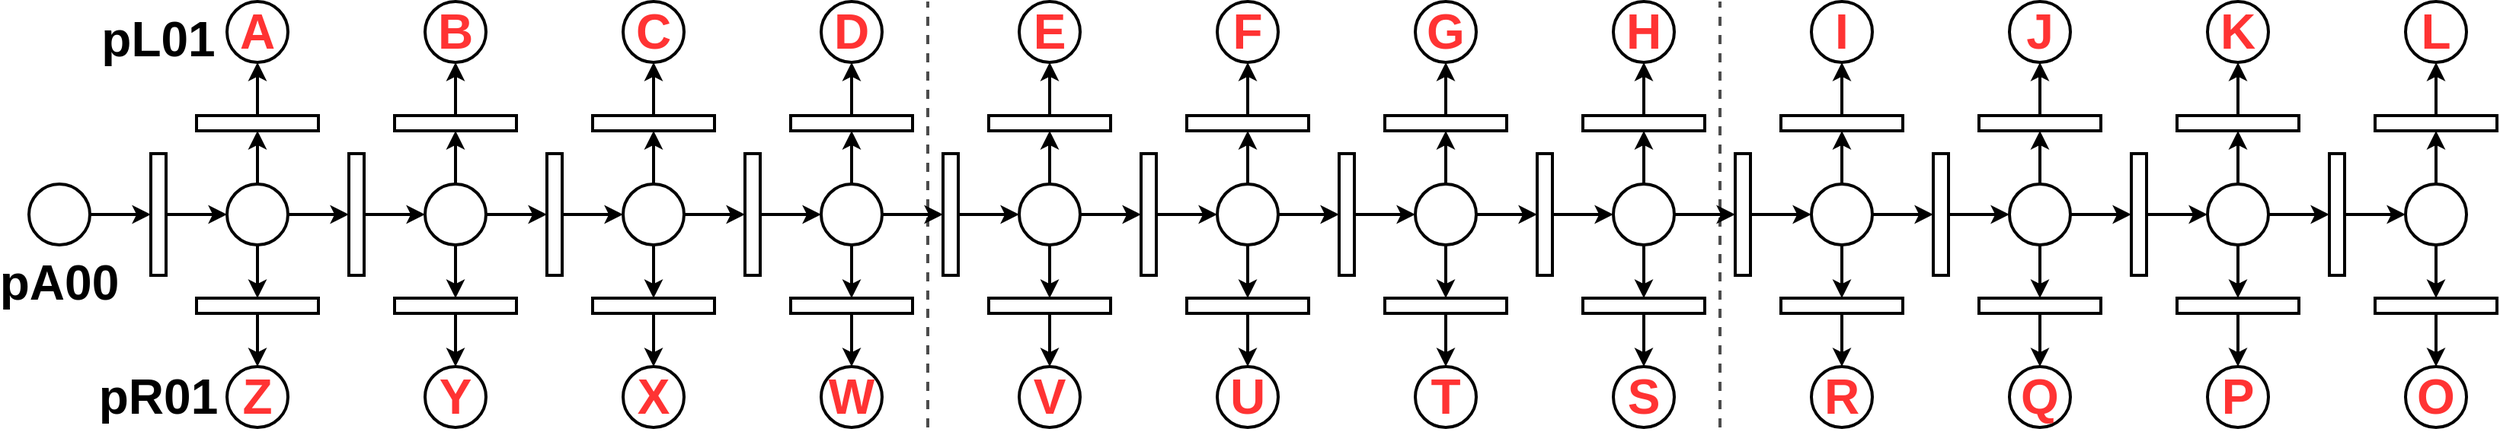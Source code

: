 <mxfile version="20.5.2" type="device"><diagram id="dBR6rt_kWTUoSspfD18B" name="Page-1"><mxGraphModel dx="1061" dy="991" grid="1" gridSize="10" guides="1" tooltips="1" connect="1" arrows="1" fold="1" page="1" pageScale="1" pageWidth="827" pageHeight="1169" math="0" shadow="0"><root><mxCell id="0"/><mxCell id="1" parent="0"/><mxCell id="VEYzYuu6H-eO6eJ5ovWu-5" style="edgeStyle=orthogonalEdgeStyle;rounded=0;orthogonalLoop=1;jettySize=auto;html=1;exitX=0.5;exitY=1;exitDx=0;exitDy=0;entryX=1;entryY=0.5;entryDx=0;entryDy=0;strokeWidth=2;" edge="1" parent="1" source="56P69AdpKdEKYjWRFR16-1" target="VEYzYuu6H-eO6eJ5ovWu-4"><mxGeometry relative="1" as="geometry"/></mxCell><mxCell id="VEYzYuu6H-eO6eJ5ovWu-9" style="edgeStyle=orthogonalEdgeStyle;rounded=0;orthogonalLoop=1;jettySize=auto;html=1;exitX=0.5;exitY=0;exitDx=0;exitDy=0;strokeWidth=2;" edge="1" parent="1" source="56P69AdpKdEKYjWRFR16-1" target="VEYzYuu6H-eO6eJ5ovWu-8"><mxGeometry relative="1" as="geometry"/></mxCell><mxCell id="VEYzYuu6H-eO6eJ5ovWu-13" style="edgeStyle=orthogonalEdgeStyle;rounded=0;orthogonalLoop=1;jettySize=auto;html=1;exitX=0;exitY=0.5;exitDx=0;exitDy=0;entryX=1;entryY=0.5;entryDx=0;entryDy=0;strokeWidth=2;" edge="1" parent="1" source="56P69AdpKdEKYjWRFR16-1" target="VEYzYuu6H-eO6eJ5ovWu-12"><mxGeometry relative="1" as="geometry"/></mxCell><mxCell id="56P69AdpKdEKYjWRFR16-1" value="" style="ellipse;whiteSpace=wrap;html=1;aspect=fixed;strokeWidth=2;direction=west;flipH=0;flipV=0;" parent="1" vertex="1"><mxGeometry x="190" y="480" width="40" height="40" as="geometry"/></mxCell><mxCell id="VEYzYuu6H-eO6eJ5ovWu-1" style="edgeStyle=orthogonalEdgeStyle;rounded=0;orthogonalLoop=1;jettySize=auto;html=1;exitX=0;exitY=0.5;exitDx=0;exitDy=0;entryX=1;entryY=0.5;entryDx=0;entryDy=0;strokeWidth=2;" edge="1" parent="1" source="56P69AdpKdEKYjWRFR16-6" target="56P69AdpKdEKYjWRFR16-68"><mxGeometry relative="1" as="geometry"/></mxCell><mxCell id="56P69AdpKdEKYjWRFR16-6" value="" style="ellipse;whiteSpace=wrap;html=1;aspect=fixed;strokeWidth=2;direction=west;flipH=0;flipV=0;" parent="1" vertex="1"><mxGeometry x="60" y="480" width="40" height="40" as="geometry"/></mxCell><mxCell id="VEYzYuu6H-eO6eJ5ovWu-2" style="edgeStyle=orthogonalEdgeStyle;rounded=0;orthogonalLoop=1;jettySize=auto;html=1;exitX=0;exitY=0.5;exitDx=0;exitDy=0;entryX=1;entryY=0.5;entryDx=0;entryDy=0;strokeWidth=2;" edge="1" parent="1" source="56P69AdpKdEKYjWRFR16-68" target="56P69AdpKdEKYjWRFR16-1"><mxGeometry relative="1" as="geometry"/></mxCell><mxCell id="56P69AdpKdEKYjWRFR16-68" value="" style="rounded=0;whiteSpace=wrap;html=1;strokeWidth=2;direction=west;flipH=0;flipV=0;" parent="1" vertex="1"><mxGeometry x="140" y="460" width="10" height="80" as="geometry"/></mxCell><mxCell id="VEYzYuu6H-eO6eJ5ovWu-7" style="edgeStyle=orthogonalEdgeStyle;rounded=0;orthogonalLoop=1;jettySize=auto;html=1;exitX=0;exitY=0.5;exitDx=0;exitDy=0;entryX=0.5;entryY=0;entryDx=0;entryDy=0;strokeWidth=2;" edge="1" parent="1" source="VEYzYuu6H-eO6eJ5ovWu-4" target="VEYzYuu6H-eO6eJ5ovWu-6"><mxGeometry relative="1" as="geometry"/></mxCell><mxCell id="VEYzYuu6H-eO6eJ5ovWu-4" value="" style="rounded=0;whiteSpace=wrap;html=1;strokeWidth=2;direction=west;flipH=0;flipV=0;rotation=-90;" vertex="1" parent="1"><mxGeometry x="205" y="400" width="10" height="80" as="geometry"/></mxCell><mxCell id="VEYzYuu6H-eO6eJ5ovWu-6" value="" style="ellipse;whiteSpace=wrap;html=1;aspect=fixed;strokeWidth=2;direction=west;flipH=0;flipV=0;" vertex="1" parent="1"><mxGeometry x="190" y="360" width="40" height="40" as="geometry"/></mxCell><mxCell id="VEYzYuu6H-eO6eJ5ovWu-11" style="edgeStyle=orthogonalEdgeStyle;rounded=0;orthogonalLoop=1;jettySize=auto;html=1;exitX=1;exitY=0.5;exitDx=0;exitDy=0;entryX=0.5;entryY=1;entryDx=0;entryDy=0;strokeWidth=2;" edge="1" parent="1" source="VEYzYuu6H-eO6eJ5ovWu-8" target="VEYzYuu6H-eO6eJ5ovWu-10"><mxGeometry relative="1" as="geometry"/></mxCell><mxCell id="VEYzYuu6H-eO6eJ5ovWu-8" value="" style="rounded=0;whiteSpace=wrap;html=1;strokeWidth=2;direction=west;flipH=0;flipV=0;rotation=-90;" vertex="1" parent="1"><mxGeometry x="205" y="520" width="10" height="80" as="geometry"/></mxCell><mxCell id="VEYzYuu6H-eO6eJ5ovWu-10" value="" style="ellipse;whiteSpace=wrap;html=1;aspect=fixed;strokeWidth=2;direction=west;flipH=0;flipV=0;" vertex="1" parent="1"><mxGeometry x="190" y="600" width="40" height="40" as="geometry"/></mxCell><mxCell id="VEYzYuu6H-eO6eJ5ovWu-25" style="edgeStyle=orthogonalEdgeStyle;rounded=0;orthogonalLoop=1;jettySize=auto;html=1;exitX=0;exitY=0.5;exitDx=0;exitDy=0;entryX=1;entryY=0.5;entryDx=0;entryDy=0;strokeWidth=2;" edge="1" parent="1" source="VEYzYuu6H-eO6eJ5ovWu-12" target="VEYzYuu6H-eO6eJ5ovWu-17"><mxGeometry relative="1" as="geometry"/></mxCell><mxCell id="VEYzYuu6H-eO6eJ5ovWu-12" value="" style="rounded=0;whiteSpace=wrap;html=1;strokeWidth=2;direction=west;flipH=0;flipV=0;" vertex="1" parent="1"><mxGeometry x="270" y="460" width="10" height="80" as="geometry"/></mxCell><mxCell id="VEYzYuu6H-eO6eJ5ovWu-14" style="edgeStyle=orthogonalEdgeStyle;rounded=0;orthogonalLoop=1;jettySize=auto;html=1;exitX=0.5;exitY=1;exitDx=0;exitDy=0;entryX=1;entryY=0.5;entryDx=0;entryDy=0;strokeWidth=2;" edge="1" parent="1" source="VEYzYuu6H-eO6eJ5ovWu-17" target="VEYzYuu6H-eO6eJ5ovWu-19"><mxGeometry relative="1" as="geometry"/></mxCell><mxCell id="VEYzYuu6H-eO6eJ5ovWu-15" style="edgeStyle=orthogonalEdgeStyle;rounded=0;orthogonalLoop=1;jettySize=auto;html=1;exitX=0.5;exitY=0;exitDx=0;exitDy=0;strokeWidth=2;" edge="1" parent="1" source="VEYzYuu6H-eO6eJ5ovWu-17" target="VEYzYuu6H-eO6eJ5ovWu-22"><mxGeometry relative="1" as="geometry"/></mxCell><mxCell id="VEYzYuu6H-eO6eJ5ovWu-16" style="edgeStyle=orthogonalEdgeStyle;rounded=0;orthogonalLoop=1;jettySize=auto;html=1;exitX=0;exitY=0.5;exitDx=0;exitDy=0;entryX=1;entryY=0.5;entryDx=0;entryDy=0;strokeWidth=2;" edge="1" parent="1" source="VEYzYuu6H-eO6eJ5ovWu-17" target="VEYzYuu6H-eO6eJ5ovWu-24"><mxGeometry relative="1" as="geometry"/></mxCell><mxCell id="VEYzYuu6H-eO6eJ5ovWu-17" value="" style="ellipse;whiteSpace=wrap;html=1;aspect=fixed;strokeWidth=2;direction=west;flipH=0;flipV=0;" vertex="1" parent="1"><mxGeometry x="320" y="480" width="40" height="40" as="geometry"/></mxCell><mxCell id="VEYzYuu6H-eO6eJ5ovWu-18" style="edgeStyle=orthogonalEdgeStyle;rounded=0;orthogonalLoop=1;jettySize=auto;html=1;exitX=0;exitY=0.5;exitDx=0;exitDy=0;entryX=0.5;entryY=0;entryDx=0;entryDy=0;strokeWidth=2;" edge="1" parent="1" source="VEYzYuu6H-eO6eJ5ovWu-19" target="VEYzYuu6H-eO6eJ5ovWu-20"><mxGeometry relative="1" as="geometry"/></mxCell><mxCell id="VEYzYuu6H-eO6eJ5ovWu-19" value="" style="rounded=0;whiteSpace=wrap;html=1;strokeWidth=2;direction=west;flipH=0;flipV=0;rotation=-90;" vertex="1" parent="1"><mxGeometry x="335" y="400" width="10" height="80" as="geometry"/></mxCell><mxCell id="VEYzYuu6H-eO6eJ5ovWu-20" value="" style="ellipse;whiteSpace=wrap;html=1;aspect=fixed;strokeWidth=2;direction=west;flipH=0;flipV=0;" vertex="1" parent="1"><mxGeometry x="320" y="360" width="40" height="40" as="geometry"/></mxCell><mxCell id="VEYzYuu6H-eO6eJ5ovWu-21" style="edgeStyle=orthogonalEdgeStyle;rounded=0;orthogonalLoop=1;jettySize=auto;html=1;exitX=1;exitY=0.5;exitDx=0;exitDy=0;entryX=0.5;entryY=1;entryDx=0;entryDy=0;strokeWidth=2;" edge="1" parent="1" source="VEYzYuu6H-eO6eJ5ovWu-22" target="VEYzYuu6H-eO6eJ5ovWu-23"><mxGeometry relative="1" as="geometry"/></mxCell><mxCell id="VEYzYuu6H-eO6eJ5ovWu-22" value="" style="rounded=0;whiteSpace=wrap;html=1;strokeWidth=2;direction=west;flipH=0;flipV=0;rotation=-90;" vertex="1" parent="1"><mxGeometry x="335" y="520" width="10" height="80" as="geometry"/></mxCell><mxCell id="VEYzYuu6H-eO6eJ5ovWu-23" value="" style="ellipse;whiteSpace=wrap;html=1;aspect=fixed;strokeWidth=2;direction=west;flipH=0;flipV=0;" vertex="1" parent="1"><mxGeometry x="320" y="600" width="40" height="40" as="geometry"/></mxCell><mxCell id="VEYzYuu6H-eO6eJ5ovWu-47" style="edgeStyle=orthogonalEdgeStyle;rounded=0;orthogonalLoop=1;jettySize=auto;html=1;exitX=0;exitY=0.5;exitDx=0;exitDy=0;entryX=1;entryY=0.5;entryDx=0;entryDy=0;strokeWidth=2;" edge="1" parent="1" source="VEYzYuu6H-eO6eJ5ovWu-24" target="VEYzYuu6H-eO6eJ5ovWu-29"><mxGeometry relative="1" as="geometry"/></mxCell><mxCell id="VEYzYuu6H-eO6eJ5ovWu-24" value="" style="rounded=0;whiteSpace=wrap;html=1;strokeWidth=2;direction=west;flipH=0;flipV=0;" vertex="1" parent="1"><mxGeometry x="400" y="460" width="10" height="80" as="geometry"/></mxCell><mxCell id="VEYzYuu6H-eO6eJ5ovWu-26" style="edgeStyle=orthogonalEdgeStyle;rounded=0;orthogonalLoop=1;jettySize=auto;html=1;exitX=0.5;exitY=1;exitDx=0;exitDy=0;entryX=1;entryY=0.5;entryDx=0;entryDy=0;strokeWidth=2;" edge="1" parent="1" source="VEYzYuu6H-eO6eJ5ovWu-29"><mxGeometry relative="1" as="geometry"><mxPoint x="470.0" y="445" as="targetPoint"/></mxGeometry></mxCell><mxCell id="VEYzYuu6H-eO6eJ5ovWu-27" style="edgeStyle=orthogonalEdgeStyle;rounded=0;orthogonalLoop=1;jettySize=auto;html=1;exitX=0.5;exitY=0;exitDx=0;exitDy=0;strokeWidth=2;" edge="1" parent="1" source="VEYzYuu6H-eO6eJ5ovWu-29"><mxGeometry relative="1" as="geometry"><mxPoint x="470.0" y="555" as="targetPoint"/></mxGeometry></mxCell><mxCell id="VEYzYuu6H-eO6eJ5ovWu-28" style="edgeStyle=orthogonalEdgeStyle;rounded=0;orthogonalLoop=1;jettySize=auto;html=1;exitX=0;exitY=0.5;exitDx=0;exitDy=0;entryX=1;entryY=0.5;entryDx=0;entryDy=0;strokeWidth=2;" edge="1" parent="1" source="VEYzYuu6H-eO6eJ5ovWu-29" target="VEYzYuu6H-eO6eJ5ovWu-35"><mxGeometry relative="1" as="geometry"/></mxCell><mxCell id="VEYzYuu6H-eO6eJ5ovWu-29" value="" style="ellipse;whiteSpace=wrap;html=1;aspect=fixed;strokeWidth=2;direction=west;flipH=0;flipV=0;" vertex="1" parent="1"><mxGeometry x="450" y="480" width="40" height="40" as="geometry"/></mxCell><mxCell id="VEYzYuu6H-eO6eJ5ovWu-30" style="edgeStyle=orthogonalEdgeStyle;rounded=0;orthogonalLoop=1;jettySize=auto;html=1;exitX=0;exitY=0.5;exitDx=0;exitDy=0;entryX=0.5;entryY=0;entryDx=0;entryDy=0;strokeWidth=2;" edge="1" parent="1" target="VEYzYuu6H-eO6eJ5ovWu-31"><mxGeometry relative="1" as="geometry"><mxPoint x="470.0" y="435" as="sourcePoint"/></mxGeometry></mxCell><mxCell id="VEYzYuu6H-eO6eJ5ovWu-31" value="" style="ellipse;whiteSpace=wrap;html=1;aspect=fixed;strokeWidth=2;direction=west;flipH=0;flipV=0;" vertex="1" parent="1"><mxGeometry x="450" y="360" width="40" height="40" as="geometry"/></mxCell><mxCell id="VEYzYuu6H-eO6eJ5ovWu-32" style="edgeStyle=orthogonalEdgeStyle;rounded=0;orthogonalLoop=1;jettySize=auto;html=1;exitX=1;exitY=0.5;exitDx=0;exitDy=0;entryX=0.5;entryY=1;entryDx=0;entryDy=0;strokeWidth=2;" edge="1" parent="1" target="VEYzYuu6H-eO6eJ5ovWu-33"><mxGeometry relative="1" as="geometry"><mxPoint x="470.0" y="565" as="sourcePoint"/></mxGeometry></mxCell><mxCell id="VEYzYuu6H-eO6eJ5ovWu-33" value="" style="ellipse;whiteSpace=wrap;html=1;aspect=fixed;strokeWidth=2;direction=west;flipH=0;flipV=0;" vertex="1" parent="1"><mxGeometry x="450" y="600" width="40" height="40" as="geometry"/></mxCell><mxCell id="VEYzYuu6H-eO6eJ5ovWu-34" style="edgeStyle=orthogonalEdgeStyle;rounded=0;orthogonalLoop=1;jettySize=auto;html=1;exitX=0;exitY=0.5;exitDx=0;exitDy=0;entryX=1;entryY=0.5;entryDx=0;entryDy=0;strokeWidth=2;" edge="1" parent="1" source="VEYzYuu6H-eO6eJ5ovWu-35" target="VEYzYuu6H-eO6eJ5ovWu-39"><mxGeometry relative="1" as="geometry"/></mxCell><mxCell id="VEYzYuu6H-eO6eJ5ovWu-35" value="" style="rounded=0;whiteSpace=wrap;html=1;strokeWidth=2;direction=west;flipH=0;flipV=0;" vertex="1" parent="1"><mxGeometry x="530" y="460" width="10" height="80" as="geometry"/></mxCell><mxCell id="VEYzYuu6H-eO6eJ5ovWu-36" style="edgeStyle=orthogonalEdgeStyle;rounded=0;orthogonalLoop=1;jettySize=auto;html=1;exitX=0.5;exitY=1;exitDx=0;exitDy=0;entryX=1;entryY=0.5;entryDx=0;entryDy=0;strokeWidth=2;" edge="1" parent="1" source="VEYzYuu6H-eO6eJ5ovWu-39" target="VEYzYuu6H-eO6eJ5ovWu-41"><mxGeometry relative="1" as="geometry"/></mxCell><mxCell id="VEYzYuu6H-eO6eJ5ovWu-37" style="edgeStyle=orthogonalEdgeStyle;rounded=0;orthogonalLoop=1;jettySize=auto;html=1;exitX=0.5;exitY=0;exitDx=0;exitDy=0;strokeWidth=2;" edge="1" parent="1" source="VEYzYuu6H-eO6eJ5ovWu-39" target="VEYzYuu6H-eO6eJ5ovWu-44"><mxGeometry relative="1" as="geometry"/></mxCell><mxCell id="VEYzYuu6H-eO6eJ5ovWu-38" style="edgeStyle=orthogonalEdgeStyle;rounded=0;orthogonalLoop=1;jettySize=auto;html=1;exitX=0;exitY=0.5;exitDx=0;exitDy=0;entryX=1;entryY=0.5;entryDx=0;entryDy=0;strokeWidth=2;" edge="1" parent="1" source="VEYzYuu6H-eO6eJ5ovWu-39" target="VEYzYuu6H-eO6eJ5ovWu-46"><mxGeometry relative="1" as="geometry"/></mxCell><mxCell id="VEYzYuu6H-eO6eJ5ovWu-39" value="" style="ellipse;whiteSpace=wrap;html=1;aspect=fixed;strokeWidth=2;direction=west;flipH=0;flipV=0;" vertex="1" parent="1"><mxGeometry x="580" y="480" width="40" height="40" as="geometry"/></mxCell><mxCell id="VEYzYuu6H-eO6eJ5ovWu-40" style="edgeStyle=orthogonalEdgeStyle;rounded=0;orthogonalLoop=1;jettySize=auto;html=1;exitX=0;exitY=0.5;exitDx=0;exitDy=0;entryX=0.5;entryY=0;entryDx=0;entryDy=0;strokeWidth=2;" edge="1" parent="1" source="VEYzYuu6H-eO6eJ5ovWu-41" target="VEYzYuu6H-eO6eJ5ovWu-42"><mxGeometry relative="1" as="geometry"/></mxCell><mxCell id="VEYzYuu6H-eO6eJ5ovWu-41" value="" style="rounded=0;whiteSpace=wrap;html=1;strokeWidth=2;direction=west;flipH=0;flipV=0;rotation=-90;" vertex="1" parent="1"><mxGeometry x="595" y="400" width="10" height="80" as="geometry"/></mxCell><mxCell id="VEYzYuu6H-eO6eJ5ovWu-42" value="" style="ellipse;whiteSpace=wrap;html=1;aspect=fixed;strokeWidth=2;direction=west;flipH=0;flipV=0;" vertex="1" parent="1"><mxGeometry x="580" y="360" width="40" height="40" as="geometry"/></mxCell><mxCell id="VEYzYuu6H-eO6eJ5ovWu-43" style="edgeStyle=orthogonalEdgeStyle;rounded=0;orthogonalLoop=1;jettySize=auto;html=1;exitX=1;exitY=0.5;exitDx=0;exitDy=0;entryX=0.5;entryY=1;entryDx=0;entryDy=0;strokeWidth=2;" edge="1" parent="1" source="VEYzYuu6H-eO6eJ5ovWu-44" target="VEYzYuu6H-eO6eJ5ovWu-45"><mxGeometry relative="1" as="geometry"/></mxCell><mxCell id="VEYzYuu6H-eO6eJ5ovWu-44" value="" style="rounded=0;whiteSpace=wrap;html=1;strokeWidth=2;direction=west;flipH=0;flipV=0;rotation=-90;" vertex="1" parent="1"><mxGeometry x="595" y="520" width="10" height="80" as="geometry"/></mxCell><mxCell id="VEYzYuu6H-eO6eJ5ovWu-45" value="" style="ellipse;whiteSpace=wrap;html=1;aspect=fixed;strokeWidth=2;direction=west;flipH=0;flipV=0;" vertex="1" parent="1"><mxGeometry x="580" y="600" width="40" height="40" as="geometry"/></mxCell><mxCell id="VEYzYuu6H-eO6eJ5ovWu-95" style="edgeStyle=orthogonalEdgeStyle;rounded=0;orthogonalLoop=1;jettySize=auto;html=1;exitX=0;exitY=0.5;exitDx=0;exitDy=0;entryX=1;entryY=0.5;entryDx=0;entryDy=0;strokeWidth=2;" edge="1" parent="1" source="VEYzYuu6H-eO6eJ5ovWu-46" target="VEYzYuu6H-eO6eJ5ovWu-53"><mxGeometry relative="1" as="geometry"/></mxCell><mxCell id="VEYzYuu6H-eO6eJ5ovWu-46" value="" style="rounded=0;whiteSpace=wrap;html=1;strokeWidth=2;direction=west;flipH=0;flipV=0;" vertex="1" parent="1"><mxGeometry x="660" y="460" width="10" height="80" as="geometry"/></mxCell><mxCell id="VEYzYuu6H-eO6eJ5ovWu-48" value="" style="rounded=0;whiteSpace=wrap;html=1;strokeWidth=2;direction=west;flipH=0;flipV=0;rotation=-90;" vertex="1" parent="1"><mxGeometry x="465" y="520" width="10" height="80" as="geometry"/></mxCell><mxCell id="VEYzYuu6H-eO6eJ5ovWu-49" value="" style="rounded=0;whiteSpace=wrap;html=1;strokeWidth=2;direction=west;flipH=0;flipV=0;rotation=-90;" vertex="1" parent="1"><mxGeometry x="465" y="400" width="10" height="80" as="geometry"/></mxCell><mxCell id="VEYzYuu6H-eO6eJ5ovWu-50" style="edgeStyle=orthogonalEdgeStyle;rounded=0;orthogonalLoop=1;jettySize=auto;html=1;exitX=0.5;exitY=1;exitDx=0;exitDy=0;entryX=1;entryY=0.5;entryDx=0;entryDy=0;strokeWidth=2;" edge="1" parent="1" source="VEYzYuu6H-eO6eJ5ovWu-53"><mxGeometry relative="1" as="geometry"><mxPoint x="730" y="445" as="targetPoint"/></mxGeometry></mxCell><mxCell id="VEYzYuu6H-eO6eJ5ovWu-51" style="edgeStyle=orthogonalEdgeStyle;rounded=0;orthogonalLoop=1;jettySize=auto;html=1;exitX=0.5;exitY=0;exitDx=0;exitDy=0;strokeWidth=2;" edge="1" parent="1" source="VEYzYuu6H-eO6eJ5ovWu-53"><mxGeometry relative="1" as="geometry"><mxPoint x="730" y="555" as="targetPoint"/></mxGeometry></mxCell><mxCell id="VEYzYuu6H-eO6eJ5ovWu-52" style="edgeStyle=orthogonalEdgeStyle;rounded=0;orthogonalLoop=1;jettySize=auto;html=1;exitX=0;exitY=0.5;exitDx=0;exitDy=0;entryX=1;entryY=0.5;entryDx=0;entryDy=0;strokeWidth=2;" edge="1" parent="1" source="VEYzYuu6H-eO6eJ5ovWu-53" target="VEYzYuu6H-eO6eJ5ovWu-59"><mxGeometry relative="1" as="geometry"/></mxCell><mxCell id="VEYzYuu6H-eO6eJ5ovWu-53" value="" style="ellipse;whiteSpace=wrap;html=1;aspect=fixed;strokeWidth=2;direction=west;flipH=0;flipV=0;" vertex="1" parent="1"><mxGeometry x="710" y="480" width="40" height="40" as="geometry"/></mxCell><mxCell id="VEYzYuu6H-eO6eJ5ovWu-54" style="edgeStyle=orthogonalEdgeStyle;rounded=0;orthogonalLoop=1;jettySize=auto;html=1;exitX=0;exitY=0.5;exitDx=0;exitDy=0;entryX=0.5;entryY=0;entryDx=0;entryDy=0;strokeWidth=2;" edge="1" parent="1" target="VEYzYuu6H-eO6eJ5ovWu-55"><mxGeometry relative="1" as="geometry"><mxPoint x="730" y="435" as="sourcePoint"/></mxGeometry></mxCell><mxCell id="VEYzYuu6H-eO6eJ5ovWu-55" value="" style="ellipse;whiteSpace=wrap;html=1;aspect=fixed;strokeWidth=2;direction=west;flipH=0;flipV=0;" vertex="1" parent="1"><mxGeometry x="710" y="360" width="40" height="40" as="geometry"/></mxCell><mxCell id="VEYzYuu6H-eO6eJ5ovWu-56" style="edgeStyle=orthogonalEdgeStyle;rounded=0;orthogonalLoop=1;jettySize=auto;html=1;exitX=1;exitY=0.5;exitDx=0;exitDy=0;entryX=0.5;entryY=1;entryDx=0;entryDy=0;strokeWidth=2;" edge="1" parent="1" target="VEYzYuu6H-eO6eJ5ovWu-57"><mxGeometry relative="1" as="geometry"><mxPoint x="730" y="565" as="sourcePoint"/></mxGeometry></mxCell><mxCell id="VEYzYuu6H-eO6eJ5ovWu-57" value="" style="ellipse;whiteSpace=wrap;html=1;aspect=fixed;strokeWidth=2;direction=west;flipH=0;flipV=0;" vertex="1" parent="1"><mxGeometry x="710" y="600" width="40" height="40" as="geometry"/></mxCell><mxCell id="VEYzYuu6H-eO6eJ5ovWu-58" style="edgeStyle=orthogonalEdgeStyle;rounded=0;orthogonalLoop=1;jettySize=auto;html=1;exitX=0;exitY=0.5;exitDx=0;exitDy=0;entryX=1;entryY=0.5;entryDx=0;entryDy=0;strokeWidth=2;" edge="1" parent="1" source="VEYzYuu6H-eO6eJ5ovWu-59" target="VEYzYuu6H-eO6eJ5ovWu-63"><mxGeometry relative="1" as="geometry"/></mxCell><mxCell id="VEYzYuu6H-eO6eJ5ovWu-59" value="" style="rounded=0;whiteSpace=wrap;html=1;strokeWidth=2;direction=west;flipH=0;flipV=0;" vertex="1" parent="1"><mxGeometry x="790" y="460" width="10" height="80" as="geometry"/></mxCell><mxCell id="VEYzYuu6H-eO6eJ5ovWu-60" style="edgeStyle=orthogonalEdgeStyle;rounded=0;orthogonalLoop=1;jettySize=auto;html=1;exitX=0.5;exitY=1;exitDx=0;exitDy=0;entryX=1;entryY=0.5;entryDx=0;entryDy=0;strokeWidth=2;" edge="1" parent="1" source="VEYzYuu6H-eO6eJ5ovWu-63" target="VEYzYuu6H-eO6eJ5ovWu-65"><mxGeometry relative="1" as="geometry"/></mxCell><mxCell id="VEYzYuu6H-eO6eJ5ovWu-61" style="edgeStyle=orthogonalEdgeStyle;rounded=0;orthogonalLoop=1;jettySize=auto;html=1;exitX=0.5;exitY=0;exitDx=0;exitDy=0;strokeWidth=2;" edge="1" parent="1" source="VEYzYuu6H-eO6eJ5ovWu-63" target="VEYzYuu6H-eO6eJ5ovWu-68"><mxGeometry relative="1" as="geometry"/></mxCell><mxCell id="VEYzYuu6H-eO6eJ5ovWu-62" style="edgeStyle=orthogonalEdgeStyle;rounded=0;orthogonalLoop=1;jettySize=auto;html=1;exitX=0;exitY=0.5;exitDx=0;exitDy=0;entryX=1;entryY=0.5;entryDx=0;entryDy=0;strokeWidth=2;" edge="1" parent="1" source="VEYzYuu6H-eO6eJ5ovWu-63" target="VEYzYuu6H-eO6eJ5ovWu-71"><mxGeometry relative="1" as="geometry"/></mxCell><mxCell id="VEYzYuu6H-eO6eJ5ovWu-63" value="" style="ellipse;whiteSpace=wrap;html=1;aspect=fixed;strokeWidth=2;direction=west;flipH=0;flipV=0;" vertex="1" parent="1"><mxGeometry x="840" y="480" width="40" height="40" as="geometry"/></mxCell><mxCell id="VEYzYuu6H-eO6eJ5ovWu-64" style="edgeStyle=orthogonalEdgeStyle;rounded=0;orthogonalLoop=1;jettySize=auto;html=1;exitX=0;exitY=0.5;exitDx=0;exitDy=0;entryX=0.5;entryY=0;entryDx=0;entryDy=0;strokeWidth=2;" edge="1" parent="1" source="VEYzYuu6H-eO6eJ5ovWu-65" target="VEYzYuu6H-eO6eJ5ovWu-66"><mxGeometry relative="1" as="geometry"/></mxCell><mxCell id="VEYzYuu6H-eO6eJ5ovWu-65" value="" style="rounded=0;whiteSpace=wrap;html=1;strokeWidth=2;direction=west;flipH=0;flipV=0;rotation=-90;" vertex="1" parent="1"><mxGeometry x="855" y="400" width="10" height="80" as="geometry"/></mxCell><mxCell id="VEYzYuu6H-eO6eJ5ovWu-66" value="" style="ellipse;whiteSpace=wrap;html=1;aspect=fixed;strokeWidth=2;direction=west;flipH=0;flipV=0;" vertex="1" parent="1"><mxGeometry x="840" y="360" width="40" height="40" as="geometry"/></mxCell><mxCell id="VEYzYuu6H-eO6eJ5ovWu-67" style="edgeStyle=orthogonalEdgeStyle;rounded=0;orthogonalLoop=1;jettySize=auto;html=1;exitX=1;exitY=0.5;exitDx=0;exitDy=0;entryX=0.5;entryY=1;entryDx=0;entryDy=0;strokeWidth=2;" edge="1" parent="1" source="VEYzYuu6H-eO6eJ5ovWu-68" target="VEYzYuu6H-eO6eJ5ovWu-69"><mxGeometry relative="1" as="geometry"/></mxCell><mxCell id="VEYzYuu6H-eO6eJ5ovWu-68" value="" style="rounded=0;whiteSpace=wrap;html=1;strokeWidth=2;direction=west;flipH=0;flipV=0;rotation=-90;" vertex="1" parent="1"><mxGeometry x="855" y="520" width="10" height="80" as="geometry"/></mxCell><mxCell id="VEYzYuu6H-eO6eJ5ovWu-69" value="" style="ellipse;whiteSpace=wrap;html=1;aspect=fixed;strokeWidth=2;direction=west;flipH=0;flipV=0;" vertex="1" parent="1"><mxGeometry x="840" y="600" width="40" height="40" as="geometry"/></mxCell><mxCell id="VEYzYuu6H-eO6eJ5ovWu-70" style="edgeStyle=orthogonalEdgeStyle;rounded=0;orthogonalLoop=1;jettySize=auto;html=1;exitX=0;exitY=0.5;exitDx=0;exitDy=0;entryX=1;entryY=0.5;entryDx=0;entryDy=0;strokeWidth=2;" edge="1" parent="1" source="VEYzYuu6H-eO6eJ5ovWu-71" target="VEYzYuu6H-eO6eJ5ovWu-75"><mxGeometry relative="1" as="geometry"/></mxCell><mxCell id="VEYzYuu6H-eO6eJ5ovWu-71" value="" style="rounded=0;whiteSpace=wrap;html=1;strokeWidth=2;direction=west;flipH=0;flipV=0;" vertex="1" parent="1"><mxGeometry x="920" y="460" width="10" height="80" as="geometry"/></mxCell><mxCell id="VEYzYuu6H-eO6eJ5ovWu-72" style="edgeStyle=orthogonalEdgeStyle;rounded=0;orthogonalLoop=1;jettySize=auto;html=1;exitX=0.5;exitY=1;exitDx=0;exitDy=0;entryX=1;entryY=0.5;entryDx=0;entryDy=0;strokeWidth=2;" edge="1" parent="1" source="VEYzYuu6H-eO6eJ5ovWu-75"><mxGeometry relative="1" as="geometry"><mxPoint x="990" y="445" as="targetPoint"/></mxGeometry></mxCell><mxCell id="VEYzYuu6H-eO6eJ5ovWu-73" style="edgeStyle=orthogonalEdgeStyle;rounded=0;orthogonalLoop=1;jettySize=auto;html=1;exitX=0.5;exitY=0;exitDx=0;exitDy=0;strokeWidth=2;" edge="1" parent="1" source="VEYzYuu6H-eO6eJ5ovWu-75"><mxGeometry relative="1" as="geometry"><mxPoint x="990" y="555" as="targetPoint"/></mxGeometry></mxCell><mxCell id="VEYzYuu6H-eO6eJ5ovWu-74" style="edgeStyle=orthogonalEdgeStyle;rounded=0;orthogonalLoop=1;jettySize=auto;html=1;exitX=0;exitY=0.5;exitDx=0;exitDy=0;entryX=1;entryY=0.5;entryDx=0;entryDy=0;strokeWidth=2;" edge="1" parent="1" source="VEYzYuu6H-eO6eJ5ovWu-75" target="VEYzYuu6H-eO6eJ5ovWu-81"><mxGeometry relative="1" as="geometry"/></mxCell><mxCell id="VEYzYuu6H-eO6eJ5ovWu-75" value="" style="ellipse;whiteSpace=wrap;html=1;aspect=fixed;strokeWidth=2;direction=west;flipH=0;flipV=0;" vertex="1" parent="1"><mxGeometry x="970" y="480" width="40" height="40" as="geometry"/></mxCell><mxCell id="VEYzYuu6H-eO6eJ5ovWu-76" style="edgeStyle=orthogonalEdgeStyle;rounded=0;orthogonalLoop=1;jettySize=auto;html=1;exitX=0;exitY=0.5;exitDx=0;exitDy=0;entryX=0.5;entryY=0;entryDx=0;entryDy=0;strokeWidth=2;" edge="1" parent="1" target="VEYzYuu6H-eO6eJ5ovWu-77"><mxGeometry relative="1" as="geometry"><mxPoint x="990" y="435" as="sourcePoint"/></mxGeometry></mxCell><mxCell id="VEYzYuu6H-eO6eJ5ovWu-77" value="" style="ellipse;whiteSpace=wrap;html=1;aspect=fixed;strokeWidth=2;direction=west;flipH=0;flipV=0;" vertex="1" parent="1"><mxGeometry x="970" y="360" width="40" height="40" as="geometry"/></mxCell><mxCell id="VEYzYuu6H-eO6eJ5ovWu-78" style="edgeStyle=orthogonalEdgeStyle;rounded=0;orthogonalLoop=1;jettySize=auto;html=1;exitX=1;exitY=0.5;exitDx=0;exitDy=0;entryX=0.5;entryY=1;entryDx=0;entryDy=0;strokeWidth=2;" edge="1" parent="1" target="VEYzYuu6H-eO6eJ5ovWu-79"><mxGeometry relative="1" as="geometry"><mxPoint x="990" y="565" as="sourcePoint"/></mxGeometry></mxCell><mxCell id="VEYzYuu6H-eO6eJ5ovWu-79" value="" style="ellipse;whiteSpace=wrap;html=1;aspect=fixed;strokeWidth=2;direction=west;flipH=0;flipV=0;" vertex="1" parent="1"><mxGeometry x="970" y="600" width="40" height="40" as="geometry"/></mxCell><mxCell id="VEYzYuu6H-eO6eJ5ovWu-80" style="edgeStyle=orthogonalEdgeStyle;rounded=0;orthogonalLoop=1;jettySize=auto;html=1;exitX=0;exitY=0.5;exitDx=0;exitDy=0;entryX=1;entryY=0.5;entryDx=0;entryDy=0;strokeWidth=2;" edge="1" parent="1" source="VEYzYuu6H-eO6eJ5ovWu-81" target="VEYzYuu6H-eO6eJ5ovWu-85"><mxGeometry relative="1" as="geometry"/></mxCell><mxCell id="VEYzYuu6H-eO6eJ5ovWu-81" value="" style="rounded=0;whiteSpace=wrap;html=1;strokeWidth=2;direction=west;flipH=0;flipV=0;" vertex="1" parent="1"><mxGeometry x="1050" y="460" width="10" height="80" as="geometry"/></mxCell><mxCell id="VEYzYuu6H-eO6eJ5ovWu-82" style="edgeStyle=orthogonalEdgeStyle;rounded=0;orthogonalLoop=1;jettySize=auto;html=1;exitX=0.5;exitY=1;exitDx=0;exitDy=0;entryX=1;entryY=0.5;entryDx=0;entryDy=0;strokeWidth=2;" edge="1" parent="1" source="VEYzYuu6H-eO6eJ5ovWu-85" target="VEYzYuu6H-eO6eJ5ovWu-87"><mxGeometry relative="1" as="geometry"/></mxCell><mxCell id="VEYzYuu6H-eO6eJ5ovWu-83" style="edgeStyle=orthogonalEdgeStyle;rounded=0;orthogonalLoop=1;jettySize=auto;html=1;exitX=0.5;exitY=0;exitDx=0;exitDy=0;strokeWidth=2;" edge="1" parent="1" source="VEYzYuu6H-eO6eJ5ovWu-85" target="VEYzYuu6H-eO6eJ5ovWu-90"><mxGeometry relative="1" as="geometry"/></mxCell><mxCell id="VEYzYuu6H-eO6eJ5ovWu-84" style="edgeStyle=orthogonalEdgeStyle;rounded=0;orthogonalLoop=1;jettySize=auto;html=1;exitX=0;exitY=0.5;exitDx=0;exitDy=0;entryX=1;entryY=0.5;entryDx=0;entryDy=0;strokeWidth=2;" edge="1" parent="1" source="VEYzYuu6H-eO6eJ5ovWu-85" target="VEYzYuu6H-eO6eJ5ovWu-92"><mxGeometry relative="1" as="geometry"/></mxCell><mxCell id="VEYzYuu6H-eO6eJ5ovWu-85" value="" style="ellipse;whiteSpace=wrap;html=1;aspect=fixed;strokeWidth=2;direction=west;flipH=0;flipV=0;" vertex="1" parent="1"><mxGeometry x="1100" y="480" width="40" height="40" as="geometry"/></mxCell><mxCell id="VEYzYuu6H-eO6eJ5ovWu-86" style="edgeStyle=orthogonalEdgeStyle;rounded=0;orthogonalLoop=1;jettySize=auto;html=1;exitX=0;exitY=0.5;exitDx=0;exitDy=0;entryX=0.5;entryY=0;entryDx=0;entryDy=0;strokeWidth=2;" edge="1" parent="1" source="VEYzYuu6H-eO6eJ5ovWu-87" target="VEYzYuu6H-eO6eJ5ovWu-88"><mxGeometry relative="1" as="geometry"/></mxCell><mxCell id="VEYzYuu6H-eO6eJ5ovWu-87" value="" style="rounded=0;whiteSpace=wrap;html=1;strokeWidth=2;direction=west;flipH=0;flipV=0;rotation=-90;" vertex="1" parent="1"><mxGeometry x="1115" y="400" width="10" height="80" as="geometry"/></mxCell><mxCell id="VEYzYuu6H-eO6eJ5ovWu-88" value="" style="ellipse;whiteSpace=wrap;html=1;aspect=fixed;strokeWidth=2;direction=west;flipH=0;flipV=0;" vertex="1" parent="1"><mxGeometry x="1100" y="360" width="40" height="40" as="geometry"/></mxCell><mxCell id="VEYzYuu6H-eO6eJ5ovWu-89" style="edgeStyle=orthogonalEdgeStyle;rounded=0;orthogonalLoop=1;jettySize=auto;html=1;exitX=1;exitY=0.5;exitDx=0;exitDy=0;entryX=0.5;entryY=1;entryDx=0;entryDy=0;strokeWidth=2;" edge="1" parent="1" source="VEYzYuu6H-eO6eJ5ovWu-90" target="VEYzYuu6H-eO6eJ5ovWu-91"><mxGeometry relative="1" as="geometry"/></mxCell><mxCell id="VEYzYuu6H-eO6eJ5ovWu-90" value="" style="rounded=0;whiteSpace=wrap;html=1;strokeWidth=2;direction=west;flipH=0;flipV=0;rotation=-90;" vertex="1" parent="1"><mxGeometry x="1115" y="520" width="10" height="80" as="geometry"/></mxCell><mxCell id="VEYzYuu6H-eO6eJ5ovWu-91" value="" style="ellipse;whiteSpace=wrap;html=1;aspect=fixed;strokeWidth=2;direction=west;flipH=0;flipV=0;" vertex="1" parent="1"><mxGeometry x="1100" y="600" width="40" height="40" as="geometry"/></mxCell><mxCell id="VEYzYuu6H-eO6eJ5ovWu-145" style="edgeStyle=orthogonalEdgeStyle;rounded=0;orthogonalLoop=1;jettySize=auto;html=1;exitX=0;exitY=0.5;exitDx=0;exitDy=0;entryX=1;entryY=0.5;entryDx=0;entryDy=0;strokeWidth=2;" edge="1" parent="1" source="VEYzYuu6H-eO6eJ5ovWu-92" target="VEYzYuu6H-eO6eJ5ovWu-101"><mxGeometry relative="1" as="geometry"/></mxCell><mxCell id="VEYzYuu6H-eO6eJ5ovWu-92" value="" style="rounded=0;whiteSpace=wrap;html=1;strokeWidth=2;direction=west;flipH=0;flipV=0;" vertex="1" parent="1"><mxGeometry x="1180" y="460" width="10" height="80" as="geometry"/></mxCell><mxCell id="VEYzYuu6H-eO6eJ5ovWu-93" value="" style="rounded=0;whiteSpace=wrap;html=1;strokeWidth=2;direction=west;flipH=0;flipV=0;rotation=-90;" vertex="1" parent="1"><mxGeometry x="985" y="520" width="10" height="80" as="geometry"/></mxCell><mxCell id="VEYzYuu6H-eO6eJ5ovWu-94" value="" style="rounded=0;whiteSpace=wrap;html=1;strokeWidth=2;direction=west;flipH=0;flipV=0;rotation=-90;" vertex="1" parent="1"><mxGeometry x="985" y="400" width="10" height="80" as="geometry"/></mxCell><mxCell id="VEYzYuu6H-eO6eJ5ovWu-96" value="" style="rounded=0;whiteSpace=wrap;html=1;strokeWidth=2;direction=west;flipH=0;flipV=0;rotation=-90;" vertex="1" parent="1"><mxGeometry x="725" y="520" width="10" height="80" as="geometry"/></mxCell><mxCell id="VEYzYuu6H-eO6eJ5ovWu-97" value="" style="rounded=0;whiteSpace=wrap;html=1;strokeWidth=2;direction=west;flipH=0;flipV=0;rotation=-90;" vertex="1" parent="1"><mxGeometry x="725" y="400" width="10" height="80" as="geometry"/></mxCell><mxCell id="VEYzYuu6H-eO6eJ5ovWu-98" style="edgeStyle=orthogonalEdgeStyle;rounded=0;orthogonalLoop=1;jettySize=auto;html=1;exitX=0.5;exitY=1;exitDx=0;exitDy=0;entryX=1;entryY=0.5;entryDx=0;entryDy=0;strokeWidth=2;" edge="1" parent="1" source="VEYzYuu6H-eO6eJ5ovWu-101"><mxGeometry relative="1" as="geometry"><mxPoint x="1250" y="445" as="targetPoint"/></mxGeometry></mxCell><mxCell id="VEYzYuu6H-eO6eJ5ovWu-99" style="edgeStyle=orthogonalEdgeStyle;rounded=0;orthogonalLoop=1;jettySize=auto;html=1;exitX=0.5;exitY=0;exitDx=0;exitDy=0;strokeWidth=2;" edge="1" parent="1" source="VEYzYuu6H-eO6eJ5ovWu-101"><mxGeometry relative="1" as="geometry"><mxPoint x="1250" y="555" as="targetPoint"/></mxGeometry></mxCell><mxCell id="VEYzYuu6H-eO6eJ5ovWu-100" style="edgeStyle=orthogonalEdgeStyle;rounded=0;orthogonalLoop=1;jettySize=auto;html=1;exitX=0;exitY=0.5;exitDx=0;exitDy=0;entryX=1;entryY=0.5;entryDx=0;entryDy=0;strokeWidth=2;" edge="1" parent="1" source="VEYzYuu6H-eO6eJ5ovWu-101" target="VEYzYuu6H-eO6eJ5ovWu-107"><mxGeometry relative="1" as="geometry"/></mxCell><mxCell id="VEYzYuu6H-eO6eJ5ovWu-101" value="" style="ellipse;whiteSpace=wrap;html=1;aspect=fixed;strokeWidth=2;direction=west;flipH=0;flipV=0;" vertex="1" parent="1"><mxGeometry x="1230" y="480" width="40" height="40" as="geometry"/></mxCell><mxCell id="VEYzYuu6H-eO6eJ5ovWu-102" style="edgeStyle=orthogonalEdgeStyle;rounded=0;orthogonalLoop=1;jettySize=auto;html=1;exitX=0;exitY=0.5;exitDx=0;exitDy=0;entryX=0.5;entryY=0;entryDx=0;entryDy=0;strokeWidth=2;" edge="1" parent="1" target="VEYzYuu6H-eO6eJ5ovWu-103"><mxGeometry relative="1" as="geometry"><mxPoint x="1250" y="435" as="sourcePoint"/></mxGeometry></mxCell><mxCell id="VEYzYuu6H-eO6eJ5ovWu-103" value="" style="ellipse;whiteSpace=wrap;html=1;aspect=fixed;strokeWidth=2;direction=west;flipH=0;flipV=0;" vertex="1" parent="1"><mxGeometry x="1230" y="360" width="40" height="40" as="geometry"/></mxCell><mxCell id="VEYzYuu6H-eO6eJ5ovWu-104" style="edgeStyle=orthogonalEdgeStyle;rounded=0;orthogonalLoop=1;jettySize=auto;html=1;exitX=1;exitY=0.5;exitDx=0;exitDy=0;entryX=0.5;entryY=1;entryDx=0;entryDy=0;strokeWidth=2;" edge="1" parent="1" target="VEYzYuu6H-eO6eJ5ovWu-105"><mxGeometry relative="1" as="geometry"><mxPoint x="1250" y="565" as="sourcePoint"/></mxGeometry></mxCell><mxCell id="VEYzYuu6H-eO6eJ5ovWu-105" value="" style="ellipse;whiteSpace=wrap;html=1;aspect=fixed;strokeWidth=2;direction=west;flipH=0;flipV=0;" vertex="1" parent="1"><mxGeometry x="1230" y="600" width="40" height="40" as="geometry"/></mxCell><mxCell id="VEYzYuu6H-eO6eJ5ovWu-106" style="edgeStyle=orthogonalEdgeStyle;rounded=0;orthogonalLoop=1;jettySize=auto;html=1;exitX=0;exitY=0.5;exitDx=0;exitDy=0;entryX=1;entryY=0.5;entryDx=0;entryDy=0;strokeWidth=2;" edge="1" parent="1" source="VEYzYuu6H-eO6eJ5ovWu-107" target="VEYzYuu6H-eO6eJ5ovWu-111"><mxGeometry relative="1" as="geometry"/></mxCell><mxCell id="VEYzYuu6H-eO6eJ5ovWu-107" value="" style="rounded=0;whiteSpace=wrap;html=1;strokeWidth=2;direction=west;flipH=0;flipV=0;" vertex="1" parent="1"><mxGeometry x="1310" y="460" width="10" height="80" as="geometry"/></mxCell><mxCell id="VEYzYuu6H-eO6eJ5ovWu-108" style="edgeStyle=orthogonalEdgeStyle;rounded=0;orthogonalLoop=1;jettySize=auto;html=1;exitX=0.5;exitY=1;exitDx=0;exitDy=0;entryX=1;entryY=0.5;entryDx=0;entryDy=0;strokeWidth=2;" edge="1" parent="1" source="VEYzYuu6H-eO6eJ5ovWu-111" target="VEYzYuu6H-eO6eJ5ovWu-113"><mxGeometry relative="1" as="geometry"/></mxCell><mxCell id="VEYzYuu6H-eO6eJ5ovWu-109" style="edgeStyle=orthogonalEdgeStyle;rounded=0;orthogonalLoop=1;jettySize=auto;html=1;exitX=0.5;exitY=0;exitDx=0;exitDy=0;strokeWidth=2;" edge="1" parent="1" source="VEYzYuu6H-eO6eJ5ovWu-111" target="VEYzYuu6H-eO6eJ5ovWu-116"><mxGeometry relative="1" as="geometry"/></mxCell><mxCell id="VEYzYuu6H-eO6eJ5ovWu-110" style="edgeStyle=orthogonalEdgeStyle;rounded=0;orthogonalLoop=1;jettySize=auto;html=1;exitX=0;exitY=0.5;exitDx=0;exitDy=0;entryX=1;entryY=0.5;entryDx=0;entryDy=0;strokeWidth=2;" edge="1" parent="1" source="VEYzYuu6H-eO6eJ5ovWu-111" target="VEYzYuu6H-eO6eJ5ovWu-119"><mxGeometry relative="1" as="geometry"/></mxCell><mxCell id="VEYzYuu6H-eO6eJ5ovWu-111" value="" style="ellipse;whiteSpace=wrap;html=1;aspect=fixed;strokeWidth=2;direction=west;flipH=0;flipV=0;" vertex="1" parent="1"><mxGeometry x="1360" y="480" width="40" height="40" as="geometry"/></mxCell><mxCell id="VEYzYuu6H-eO6eJ5ovWu-112" style="edgeStyle=orthogonalEdgeStyle;rounded=0;orthogonalLoop=1;jettySize=auto;html=1;exitX=0;exitY=0.5;exitDx=0;exitDy=0;entryX=0.5;entryY=0;entryDx=0;entryDy=0;strokeWidth=2;" edge="1" parent="1" source="VEYzYuu6H-eO6eJ5ovWu-113" target="VEYzYuu6H-eO6eJ5ovWu-114"><mxGeometry relative="1" as="geometry"/></mxCell><mxCell id="VEYzYuu6H-eO6eJ5ovWu-113" value="" style="rounded=0;whiteSpace=wrap;html=1;strokeWidth=2;direction=west;flipH=0;flipV=0;rotation=-90;" vertex="1" parent="1"><mxGeometry x="1375" y="400" width="10" height="80" as="geometry"/></mxCell><mxCell id="VEYzYuu6H-eO6eJ5ovWu-114" value="" style="ellipse;whiteSpace=wrap;html=1;aspect=fixed;strokeWidth=2;direction=west;flipH=0;flipV=0;" vertex="1" parent="1"><mxGeometry x="1360" y="360" width="40" height="40" as="geometry"/></mxCell><mxCell id="VEYzYuu6H-eO6eJ5ovWu-115" style="edgeStyle=orthogonalEdgeStyle;rounded=0;orthogonalLoop=1;jettySize=auto;html=1;exitX=1;exitY=0.5;exitDx=0;exitDy=0;entryX=0.5;entryY=1;entryDx=0;entryDy=0;strokeWidth=2;" edge="1" parent="1" source="VEYzYuu6H-eO6eJ5ovWu-116" target="VEYzYuu6H-eO6eJ5ovWu-117"><mxGeometry relative="1" as="geometry"/></mxCell><mxCell id="VEYzYuu6H-eO6eJ5ovWu-116" value="" style="rounded=0;whiteSpace=wrap;html=1;strokeWidth=2;direction=west;flipH=0;flipV=0;rotation=-90;" vertex="1" parent="1"><mxGeometry x="1375" y="520" width="10" height="80" as="geometry"/></mxCell><mxCell id="VEYzYuu6H-eO6eJ5ovWu-117" value="" style="ellipse;whiteSpace=wrap;html=1;aspect=fixed;strokeWidth=2;direction=west;flipH=0;flipV=0;" vertex="1" parent="1"><mxGeometry x="1360" y="600" width="40" height="40" as="geometry"/></mxCell><mxCell id="VEYzYuu6H-eO6eJ5ovWu-118" style="edgeStyle=orthogonalEdgeStyle;rounded=0;orthogonalLoop=1;jettySize=auto;html=1;exitX=0;exitY=0.5;exitDx=0;exitDy=0;entryX=1;entryY=0.5;entryDx=0;entryDy=0;strokeWidth=2;" edge="1" parent="1" source="VEYzYuu6H-eO6eJ5ovWu-119" target="VEYzYuu6H-eO6eJ5ovWu-123"><mxGeometry relative="1" as="geometry"/></mxCell><mxCell id="VEYzYuu6H-eO6eJ5ovWu-119" value="" style="rounded=0;whiteSpace=wrap;html=1;strokeWidth=2;direction=west;flipH=0;flipV=0;" vertex="1" parent="1"><mxGeometry x="1440" y="460" width="10" height="80" as="geometry"/></mxCell><mxCell id="VEYzYuu6H-eO6eJ5ovWu-120" style="edgeStyle=orthogonalEdgeStyle;rounded=0;orthogonalLoop=1;jettySize=auto;html=1;exitX=0.5;exitY=1;exitDx=0;exitDy=0;entryX=1;entryY=0.5;entryDx=0;entryDy=0;strokeWidth=2;" edge="1" parent="1" source="VEYzYuu6H-eO6eJ5ovWu-123"><mxGeometry relative="1" as="geometry"><mxPoint x="1510" y="445" as="targetPoint"/></mxGeometry></mxCell><mxCell id="VEYzYuu6H-eO6eJ5ovWu-121" style="edgeStyle=orthogonalEdgeStyle;rounded=0;orthogonalLoop=1;jettySize=auto;html=1;exitX=0.5;exitY=0;exitDx=0;exitDy=0;strokeWidth=2;" edge="1" parent="1" source="VEYzYuu6H-eO6eJ5ovWu-123"><mxGeometry relative="1" as="geometry"><mxPoint x="1510" y="555" as="targetPoint"/></mxGeometry></mxCell><mxCell id="VEYzYuu6H-eO6eJ5ovWu-122" style="edgeStyle=orthogonalEdgeStyle;rounded=0;orthogonalLoop=1;jettySize=auto;html=1;exitX=0;exitY=0.5;exitDx=0;exitDy=0;entryX=1;entryY=0.5;entryDx=0;entryDy=0;strokeWidth=2;" edge="1" parent="1" source="VEYzYuu6H-eO6eJ5ovWu-123" target="VEYzYuu6H-eO6eJ5ovWu-129"><mxGeometry relative="1" as="geometry"/></mxCell><mxCell id="VEYzYuu6H-eO6eJ5ovWu-123" value="" style="ellipse;whiteSpace=wrap;html=1;aspect=fixed;strokeWidth=2;direction=west;flipH=0;flipV=0;" vertex="1" parent="1"><mxGeometry x="1490" y="480" width="40" height="40" as="geometry"/></mxCell><mxCell id="VEYzYuu6H-eO6eJ5ovWu-124" style="edgeStyle=orthogonalEdgeStyle;rounded=0;orthogonalLoop=1;jettySize=auto;html=1;exitX=0;exitY=0.5;exitDx=0;exitDy=0;entryX=0.5;entryY=0;entryDx=0;entryDy=0;strokeWidth=2;" edge="1" parent="1" target="VEYzYuu6H-eO6eJ5ovWu-125"><mxGeometry relative="1" as="geometry"><mxPoint x="1510" y="435" as="sourcePoint"/></mxGeometry></mxCell><mxCell id="VEYzYuu6H-eO6eJ5ovWu-125" value="" style="ellipse;whiteSpace=wrap;html=1;aspect=fixed;strokeWidth=2;direction=west;flipH=0;flipV=0;" vertex="1" parent="1"><mxGeometry x="1490" y="360" width="40" height="40" as="geometry"/></mxCell><mxCell id="VEYzYuu6H-eO6eJ5ovWu-126" style="edgeStyle=orthogonalEdgeStyle;rounded=0;orthogonalLoop=1;jettySize=auto;html=1;exitX=1;exitY=0.5;exitDx=0;exitDy=0;entryX=0.5;entryY=1;entryDx=0;entryDy=0;strokeWidth=2;" edge="1" parent="1" target="VEYzYuu6H-eO6eJ5ovWu-127"><mxGeometry relative="1" as="geometry"><mxPoint x="1510" y="565" as="sourcePoint"/></mxGeometry></mxCell><mxCell id="VEYzYuu6H-eO6eJ5ovWu-127" value="" style="ellipse;whiteSpace=wrap;html=1;aspect=fixed;strokeWidth=2;direction=west;flipH=0;flipV=0;" vertex="1" parent="1"><mxGeometry x="1490" y="600" width="40" height="40" as="geometry"/></mxCell><mxCell id="VEYzYuu6H-eO6eJ5ovWu-128" style="edgeStyle=orthogonalEdgeStyle;rounded=0;orthogonalLoop=1;jettySize=auto;html=1;exitX=0;exitY=0.5;exitDx=0;exitDy=0;entryX=1;entryY=0.5;entryDx=0;entryDy=0;strokeWidth=2;" edge="1" parent="1" source="VEYzYuu6H-eO6eJ5ovWu-129" target="VEYzYuu6H-eO6eJ5ovWu-133"><mxGeometry relative="1" as="geometry"/></mxCell><mxCell id="VEYzYuu6H-eO6eJ5ovWu-129" value="" style="rounded=0;whiteSpace=wrap;html=1;strokeWidth=2;direction=west;flipH=0;flipV=0;" vertex="1" parent="1"><mxGeometry x="1570" y="460" width="10" height="80" as="geometry"/></mxCell><mxCell id="VEYzYuu6H-eO6eJ5ovWu-130" style="edgeStyle=orthogonalEdgeStyle;rounded=0;orthogonalLoop=1;jettySize=auto;html=1;exitX=0.5;exitY=1;exitDx=0;exitDy=0;entryX=1;entryY=0.5;entryDx=0;entryDy=0;strokeWidth=2;" edge="1" parent="1" source="VEYzYuu6H-eO6eJ5ovWu-133" target="VEYzYuu6H-eO6eJ5ovWu-135"><mxGeometry relative="1" as="geometry"/></mxCell><mxCell id="VEYzYuu6H-eO6eJ5ovWu-131" style="edgeStyle=orthogonalEdgeStyle;rounded=0;orthogonalLoop=1;jettySize=auto;html=1;exitX=0.5;exitY=0;exitDx=0;exitDy=0;strokeWidth=2;" edge="1" parent="1" source="VEYzYuu6H-eO6eJ5ovWu-133" target="VEYzYuu6H-eO6eJ5ovWu-138"><mxGeometry relative="1" as="geometry"/></mxCell><mxCell id="VEYzYuu6H-eO6eJ5ovWu-133" value="" style="ellipse;whiteSpace=wrap;html=1;aspect=fixed;strokeWidth=2;direction=west;flipH=0;flipV=0;" vertex="1" parent="1"><mxGeometry x="1620" y="480" width="40" height="40" as="geometry"/></mxCell><mxCell id="VEYzYuu6H-eO6eJ5ovWu-134" style="edgeStyle=orthogonalEdgeStyle;rounded=0;orthogonalLoop=1;jettySize=auto;html=1;exitX=0;exitY=0.5;exitDx=0;exitDy=0;entryX=0.5;entryY=0;entryDx=0;entryDy=0;strokeWidth=2;" edge="1" parent="1" source="VEYzYuu6H-eO6eJ5ovWu-135" target="VEYzYuu6H-eO6eJ5ovWu-136"><mxGeometry relative="1" as="geometry"/></mxCell><mxCell id="VEYzYuu6H-eO6eJ5ovWu-135" value="" style="rounded=0;whiteSpace=wrap;html=1;strokeWidth=2;direction=west;flipH=0;flipV=0;rotation=-90;" vertex="1" parent="1"><mxGeometry x="1635" y="400" width="10" height="80" as="geometry"/></mxCell><mxCell id="VEYzYuu6H-eO6eJ5ovWu-136" value="" style="ellipse;whiteSpace=wrap;html=1;aspect=fixed;strokeWidth=2;direction=west;flipH=0;flipV=0;" vertex="1" parent="1"><mxGeometry x="1620" y="360" width="40" height="40" as="geometry"/></mxCell><mxCell id="VEYzYuu6H-eO6eJ5ovWu-137" style="edgeStyle=orthogonalEdgeStyle;rounded=0;orthogonalLoop=1;jettySize=auto;html=1;exitX=1;exitY=0.5;exitDx=0;exitDy=0;entryX=0.5;entryY=1;entryDx=0;entryDy=0;strokeWidth=2;" edge="1" parent="1" source="VEYzYuu6H-eO6eJ5ovWu-138" target="VEYzYuu6H-eO6eJ5ovWu-139"><mxGeometry relative="1" as="geometry"/></mxCell><mxCell id="VEYzYuu6H-eO6eJ5ovWu-138" value="" style="rounded=0;whiteSpace=wrap;html=1;strokeWidth=2;direction=west;flipH=0;flipV=0;rotation=-90;" vertex="1" parent="1"><mxGeometry x="1635" y="520" width="10" height="80" as="geometry"/></mxCell><mxCell id="VEYzYuu6H-eO6eJ5ovWu-139" value="" style="ellipse;whiteSpace=wrap;html=1;aspect=fixed;strokeWidth=2;direction=west;flipH=0;flipV=0;" vertex="1" parent="1"><mxGeometry x="1620" y="600" width="40" height="40" as="geometry"/></mxCell><mxCell id="VEYzYuu6H-eO6eJ5ovWu-141" value="" style="rounded=0;whiteSpace=wrap;html=1;strokeWidth=2;direction=west;flipH=0;flipV=0;rotation=-90;" vertex="1" parent="1"><mxGeometry x="1505" y="520" width="10" height="80" as="geometry"/></mxCell><mxCell id="VEYzYuu6H-eO6eJ5ovWu-142" value="" style="rounded=0;whiteSpace=wrap;html=1;strokeWidth=2;direction=west;flipH=0;flipV=0;rotation=-90;" vertex="1" parent="1"><mxGeometry x="1505" y="400" width="10" height="80" as="geometry"/></mxCell><mxCell id="VEYzYuu6H-eO6eJ5ovWu-143" value="" style="rounded=0;whiteSpace=wrap;html=1;strokeWidth=2;direction=west;flipH=0;flipV=0;rotation=-90;" vertex="1" parent="1"><mxGeometry x="1245" y="520" width="10" height="80" as="geometry"/></mxCell><mxCell id="VEYzYuu6H-eO6eJ5ovWu-144" value="" style="rounded=0;whiteSpace=wrap;html=1;strokeWidth=2;direction=west;flipH=0;flipV=0;rotation=-90;" vertex="1" parent="1"><mxGeometry x="1245" y="400" width="10" height="80" as="geometry"/></mxCell><mxCell id="VEYzYuu6H-eO6eJ5ovWu-146" value="&lt;font size=&quot;1&quot;&gt;&lt;b&gt;&lt;font style=&quot;font-size: 32px;&quot;&gt;pA00&lt;/font&gt;&lt;/b&gt;&lt;/font&gt;" style="text;html=1;strokeColor=none;fillColor=none;align=center;verticalAlign=middle;whiteSpace=wrap;rounded=0;" vertex="1" parent="1"><mxGeometry x="50" y="530" width="60" height="30" as="geometry"/></mxCell><mxCell id="VEYzYuu6H-eO6eJ5ovWu-147" value="&lt;b&gt;&lt;font style=&quot;font-size: 32px;&quot;&gt;pR01&lt;/font&gt;&lt;/b&gt;" style="text;html=1;strokeColor=none;fillColor=none;align=center;verticalAlign=middle;whiteSpace=wrap;rounded=0;" vertex="1" parent="1"><mxGeometry x="115" y="605" width="60" height="30" as="geometry"/></mxCell><mxCell id="VEYzYuu6H-eO6eJ5ovWu-148" value="&lt;b&gt;&lt;font style=&quot;font-size: 32px;&quot;&gt;pL01&lt;/font&gt;&lt;/b&gt;" style="text;html=1;strokeColor=none;fillColor=none;align=center;verticalAlign=middle;whiteSpace=wrap;rounded=0;" vertex="1" parent="1"><mxGeometry x="115" y="370" width="60" height="30" as="geometry"/></mxCell><mxCell id="VEYzYuu6H-eO6eJ5ovWu-149" value="&lt;b&gt;&lt;font color=&quot;#FF3333&quot;&gt;A&lt;/font&gt;&lt;/b&gt;" style="text;html=1;strokeColor=none;fillColor=none;align=center;verticalAlign=middle;whiteSpace=wrap;rounded=0;fontSize=32;" vertex="1" parent="1"><mxGeometry x="180" y="365" width="60" height="30" as="geometry"/></mxCell><mxCell id="VEYzYuu6H-eO6eJ5ovWu-150" value="&lt;font color=&quot;#FF3333&quot;&gt;&lt;b&gt;B&lt;/b&gt;&lt;/font&gt;" style="text;html=1;strokeColor=none;fillColor=none;align=center;verticalAlign=middle;whiteSpace=wrap;rounded=0;fontSize=32;" vertex="1" parent="1"><mxGeometry x="310" y="365" width="60" height="30" as="geometry"/></mxCell><mxCell id="VEYzYuu6H-eO6eJ5ovWu-151" value="&lt;font color=&quot;#FF3333&quot;&gt;&lt;b&gt;C&lt;/b&gt;&lt;/font&gt;" style="text;html=1;strokeColor=none;fillColor=none;align=center;verticalAlign=middle;whiteSpace=wrap;rounded=0;fontSize=32;" vertex="1" parent="1"><mxGeometry x="440" y="365" width="60" height="30" as="geometry"/></mxCell><mxCell id="VEYzYuu6H-eO6eJ5ovWu-152" value="&lt;font color=&quot;#FF3333&quot;&gt;&lt;b&gt;D&lt;/b&gt;&lt;/font&gt;" style="text;html=1;strokeColor=none;fillColor=none;align=center;verticalAlign=middle;whiteSpace=wrap;rounded=0;fontSize=32;" vertex="1" parent="1"><mxGeometry x="570" y="365" width="60" height="30" as="geometry"/></mxCell><mxCell id="VEYzYuu6H-eO6eJ5ovWu-153" value="&lt;b&gt;&lt;font color=&quot;#FF3333&quot;&gt;E&lt;/font&gt;&lt;/b&gt;" style="text;html=1;strokeColor=none;fillColor=none;align=center;verticalAlign=middle;whiteSpace=wrap;rounded=0;fontSize=32;" vertex="1" parent="1"><mxGeometry x="700" y="365" width="60" height="30" as="geometry"/></mxCell><mxCell id="VEYzYuu6H-eO6eJ5ovWu-154" value="&lt;b&gt;&lt;font color=&quot;#FF3333&quot;&gt;F&lt;/font&gt;&lt;/b&gt;" style="text;html=1;strokeColor=none;fillColor=none;align=center;verticalAlign=middle;whiteSpace=wrap;rounded=0;fontSize=32;" vertex="1" parent="1"><mxGeometry x="830" y="365" width="60" height="30" as="geometry"/></mxCell><mxCell id="VEYzYuu6H-eO6eJ5ovWu-156" value="&lt;b&gt;&lt;font color=&quot;#FF3333&quot;&gt;G&lt;/font&gt;&lt;/b&gt;" style="text;html=1;strokeColor=none;fillColor=none;align=center;verticalAlign=middle;whiteSpace=wrap;rounded=0;fontSize=32;" vertex="1" parent="1"><mxGeometry x="960" y="365" width="60" height="30" as="geometry"/></mxCell><mxCell id="VEYzYuu6H-eO6eJ5ovWu-157" value="&lt;font color=&quot;#FF3333&quot;&gt;&lt;b&gt;H&lt;/b&gt;&lt;/font&gt;" style="text;html=1;strokeColor=none;fillColor=none;align=center;verticalAlign=middle;whiteSpace=wrap;rounded=0;fontSize=32;" vertex="1" parent="1"><mxGeometry x="1090" y="365" width="60" height="30" as="geometry"/></mxCell><mxCell id="VEYzYuu6H-eO6eJ5ovWu-158" value="&lt;b&gt;&lt;font color=&quot;#FF3333&quot;&gt;I&lt;/font&gt;&lt;/b&gt;" style="text;html=1;strokeColor=none;fillColor=none;align=center;verticalAlign=middle;whiteSpace=wrap;rounded=0;fontSize=32;" vertex="1" parent="1"><mxGeometry x="1220" y="365" width="60" height="30" as="geometry"/></mxCell><mxCell id="VEYzYuu6H-eO6eJ5ovWu-159" value="&lt;font color=&quot;#FF3333&quot;&gt;&lt;b&gt;J&lt;/b&gt;&lt;/font&gt;" style="text;html=1;strokeColor=none;fillColor=none;align=center;verticalAlign=middle;whiteSpace=wrap;rounded=0;fontSize=32;" vertex="1" parent="1"><mxGeometry x="1350" y="365" width="60" height="30" as="geometry"/></mxCell><mxCell id="VEYzYuu6H-eO6eJ5ovWu-160" value="&lt;font color=&quot;#FF3333&quot;&gt;&lt;b&gt;K&lt;/b&gt;&lt;/font&gt;" style="text;html=1;strokeColor=none;fillColor=none;align=center;verticalAlign=middle;whiteSpace=wrap;rounded=0;fontSize=32;" vertex="1" parent="1"><mxGeometry x="1480" y="365" width="60" height="30" as="geometry"/></mxCell><mxCell id="VEYzYuu6H-eO6eJ5ovWu-161" value="&lt;font color=&quot;#FF3333&quot;&gt;&lt;b&gt;L&lt;/b&gt;&lt;/font&gt;" style="text;html=1;strokeColor=none;fillColor=none;align=center;verticalAlign=middle;whiteSpace=wrap;rounded=0;fontSize=32;" vertex="1" parent="1"><mxGeometry x="1610" y="365" width="60" height="30" as="geometry"/></mxCell><mxCell id="VEYzYuu6H-eO6eJ5ovWu-162" value="&lt;font color=&quot;#FF3333&quot;&gt;&lt;b&gt;O&lt;/b&gt;&lt;/font&gt;" style="text;html=1;strokeColor=none;fillColor=none;align=center;verticalAlign=middle;whiteSpace=wrap;rounded=0;fontSize=32;" vertex="1" parent="1"><mxGeometry x="1610" y="605" width="60" height="30" as="geometry"/></mxCell><mxCell id="VEYzYuu6H-eO6eJ5ovWu-163" value="&lt;font color=&quot;#FF3333&quot;&gt;&lt;b&gt;P&lt;/b&gt;&lt;/font&gt;" style="text;html=1;strokeColor=none;fillColor=none;align=center;verticalAlign=middle;whiteSpace=wrap;rounded=0;fontSize=32;" vertex="1" parent="1"><mxGeometry x="1480" y="605" width="60" height="30" as="geometry"/></mxCell><mxCell id="VEYzYuu6H-eO6eJ5ovWu-164" value="&lt;font color=&quot;#FF3333&quot;&gt;&lt;b&gt;Q&lt;/b&gt;&lt;/font&gt;" style="text;html=1;strokeColor=none;fillColor=none;align=center;verticalAlign=middle;whiteSpace=wrap;rounded=0;fontSize=32;" vertex="1" parent="1"><mxGeometry x="1350" y="605" width="60" height="30" as="geometry"/></mxCell><mxCell id="VEYzYuu6H-eO6eJ5ovWu-165" value="&lt;font color=&quot;#FF3333&quot;&gt;&lt;b&gt;R&lt;/b&gt;&lt;/font&gt;" style="text;html=1;strokeColor=none;fillColor=none;align=center;verticalAlign=middle;whiteSpace=wrap;rounded=0;fontSize=32;" vertex="1" parent="1"><mxGeometry x="1220" y="605" width="60" height="30" as="geometry"/></mxCell><mxCell id="VEYzYuu6H-eO6eJ5ovWu-166" value="&lt;font color=&quot;#FF3333&quot;&gt;&lt;b&gt;S&lt;/b&gt;&lt;/font&gt;" style="text;html=1;strokeColor=none;fillColor=none;align=center;verticalAlign=middle;whiteSpace=wrap;rounded=0;fontSize=32;" vertex="1" parent="1"><mxGeometry x="1090" y="605" width="60" height="30" as="geometry"/></mxCell><mxCell id="VEYzYuu6H-eO6eJ5ovWu-167" value="&lt;font color=&quot;#FF3333&quot;&gt;&lt;b&gt;T&lt;/b&gt;&lt;/font&gt;" style="text;html=1;strokeColor=none;fillColor=none;align=center;verticalAlign=middle;whiteSpace=wrap;rounded=0;fontSize=32;" vertex="1" parent="1"><mxGeometry x="960" y="605" width="60" height="30" as="geometry"/></mxCell><mxCell id="VEYzYuu6H-eO6eJ5ovWu-168" value="&lt;font color=&quot;#FF3333&quot;&gt;&lt;b&gt;U&lt;/b&gt;&lt;/font&gt;" style="text;html=1;strokeColor=none;fillColor=none;align=center;verticalAlign=middle;whiteSpace=wrap;rounded=0;fontSize=32;" vertex="1" parent="1"><mxGeometry x="830" y="605" width="60" height="30" as="geometry"/></mxCell><mxCell id="VEYzYuu6H-eO6eJ5ovWu-169" value="&lt;font color=&quot;#FF3333&quot;&gt;&lt;b&gt;V&lt;/b&gt;&lt;/font&gt;" style="text;html=1;strokeColor=none;fillColor=none;align=center;verticalAlign=middle;whiteSpace=wrap;rounded=0;fontSize=32;" vertex="1" parent="1"><mxGeometry x="700" y="605" width="60" height="30" as="geometry"/></mxCell><mxCell id="VEYzYuu6H-eO6eJ5ovWu-170" value="&lt;font color=&quot;#FF3333&quot;&gt;&lt;b&gt;W&lt;/b&gt;&lt;/font&gt;" style="text;html=1;strokeColor=none;fillColor=none;align=center;verticalAlign=middle;whiteSpace=wrap;rounded=0;fontSize=32;" vertex="1" parent="1"><mxGeometry x="570" y="605" width="60" height="30" as="geometry"/></mxCell><mxCell id="VEYzYuu6H-eO6eJ5ovWu-171" value="&lt;font color=&quot;#FF3333&quot;&gt;&lt;b&gt;X&lt;/b&gt;&lt;/font&gt;" style="text;html=1;strokeColor=none;fillColor=none;align=center;verticalAlign=middle;whiteSpace=wrap;rounded=0;fontSize=32;" vertex="1" parent="1"><mxGeometry x="440" y="605" width="60" height="30" as="geometry"/></mxCell><mxCell id="VEYzYuu6H-eO6eJ5ovWu-172" value="&lt;b&gt;&lt;font color=&quot;#FF3333&quot;&gt;Y&lt;/font&gt;&lt;/b&gt;" style="text;html=1;strokeColor=none;fillColor=none;align=center;verticalAlign=middle;whiteSpace=wrap;rounded=0;fontSize=32;" vertex="1" parent="1"><mxGeometry x="310" y="605" width="60" height="30" as="geometry"/></mxCell><mxCell id="VEYzYuu6H-eO6eJ5ovWu-173" value="&lt;b&gt;&lt;font color=&quot;#FF3333&quot;&gt;Z&lt;/font&gt;&lt;/b&gt;" style="text;html=1;strokeColor=none;fillColor=none;align=center;verticalAlign=middle;whiteSpace=wrap;rounded=0;fontSize=32;" vertex="1" parent="1"><mxGeometry x="180" y="605" width="60" height="30" as="geometry"/></mxCell><mxCell id="VEYzYuu6H-eO6eJ5ovWu-174" value="" style="endArrow=none;html=1;rounded=0;strokeWidth=2;fontSize=32;fontColor=#FF3333;dashed=1;opacity=70;" edge="1" parent="1"><mxGeometry width="50" height="50" relative="1" as="geometry"><mxPoint x="650" y="640" as="sourcePoint"/><mxPoint x="650" y="360" as="targetPoint"/></mxGeometry></mxCell><mxCell id="VEYzYuu6H-eO6eJ5ovWu-175" value="" style="endArrow=none;html=1;rounded=0;strokeWidth=2;fontSize=32;fontColor=#FF3333;dashed=1;opacity=70;" edge="1" parent="1"><mxGeometry width="50" height="50" relative="1" as="geometry"><mxPoint x="1170" y="640" as="sourcePoint"/><mxPoint x="1170" y="360" as="targetPoint"/></mxGeometry></mxCell></root></mxGraphModel></diagram></mxfile>